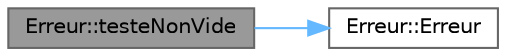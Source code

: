 digraph "Erreur::testeNonVide"
{
 // LATEX_PDF_SIZE
  bgcolor="transparent";
  edge [fontname=Helvetica,fontsize=10,labelfontname=Helvetica,labelfontsize=10];
  node [fontname=Helvetica,fontsize=10,shape=box,height=0.2,width=0.4];
  rankdir="LR";
  Node1 [label="Erreur::testeNonVide",height=0.2,width=0.4,color="gray40", fillcolor="grey60", style="filled", fontcolor="black",tooltip=" "];
  Node1 -> Node2 [color="steelblue1",style="solid"];
  Node2 [label="Erreur::Erreur",height=0.2,width=0.4,color="grey40", fillcolor="white", style="filled",URL="$class_erreur.html#ad79ce22141a8664be066e6e7a5686821",tooltip=" "];
}
